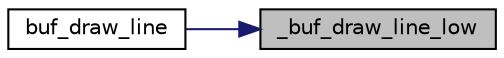 digraph "_buf_draw_line_low"
{
 // LATEX_PDF_SIZE
  edge [fontname="Helvetica",fontsize="10",labelfontname="Helvetica",labelfontsize="10"];
  node [fontname="Helvetica",fontsize="10",shape=record];
  rankdir="RL";
  Node1 [label="_buf_draw_line_low",height=0.2,width=0.4,color="black", fillcolor="grey75", style="filled", fontcolor="black",tooltip=" "];
  Node1 -> Node2 [dir="back",color="midnightblue",fontsize="10",style="solid"];
  Node2 [label="buf_draw_line",height=0.2,width=0.4,color="black", fillcolor="white", style="filled",URL="$group__graphics.html#gaa712047397faf1dd3c0fa122a3de0df3",tooltip="Draws a line on a pixel buffer."];
}
